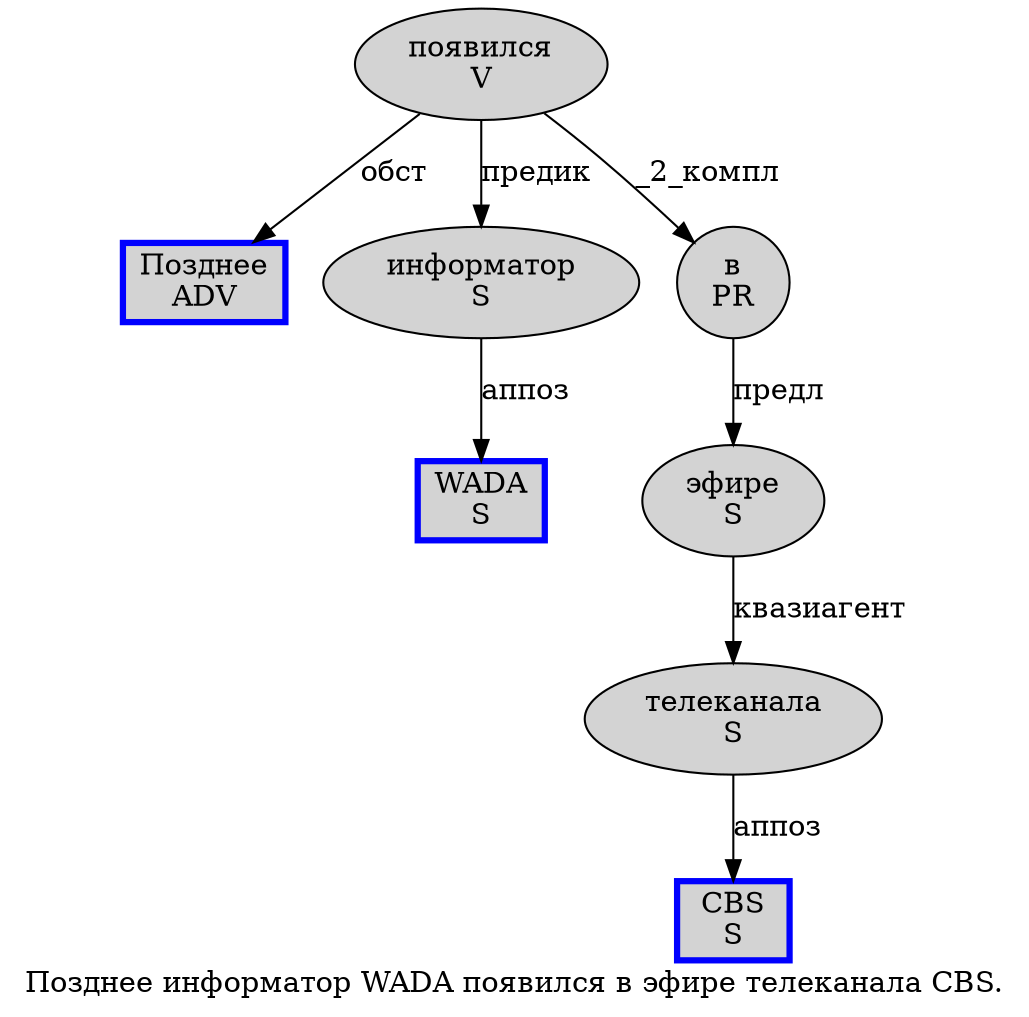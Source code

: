 digraph SENTENCE_421 {
	graph [label="Позднее информатор WADA появился в эфире телеканала CBS."]
	node [style=filled]
		0 [label="Позднее
ADV" color=blue fillcolor=lightgray penwidth=3 shape=box]
		1 [label="информатор
S" color="" fillcolor=lightgray penwidth=1 shape=ellipse]
		2 [label="WADA
S" color=blue fillcolor=lightgray penwidth=3 shape=box]
		3 [label="появился
V" color="" fillcolor=lightgray penwidth=1 shape=ellipse]
		4 [label="в
PR" color="" fillcolor=lightgray penwidth=1 shape=ellipse]
		5 [label="эфире
S" color="" fillcolor=lightgray penwidth=1 shape=ellipse]
		6 [label="телеканала
S" color="" fillcolor=lightgray penwidth=1 shape=ellipse]
		7 [label="CBS
S" color=blue fillcolor=lightgray penwidth=3 shape=box]
			4 -> 5 [label="предл"]
			5 -> 6 [label="квазиагент"]
			6 -> 7 [label="аппоз"]
			1 -> 2 [label="аппоз"]
			3 -> 0 [label="обст"]
			3 -> 1 [label="предик"]
			3 -> 4 [label="_2_компл"]
}
